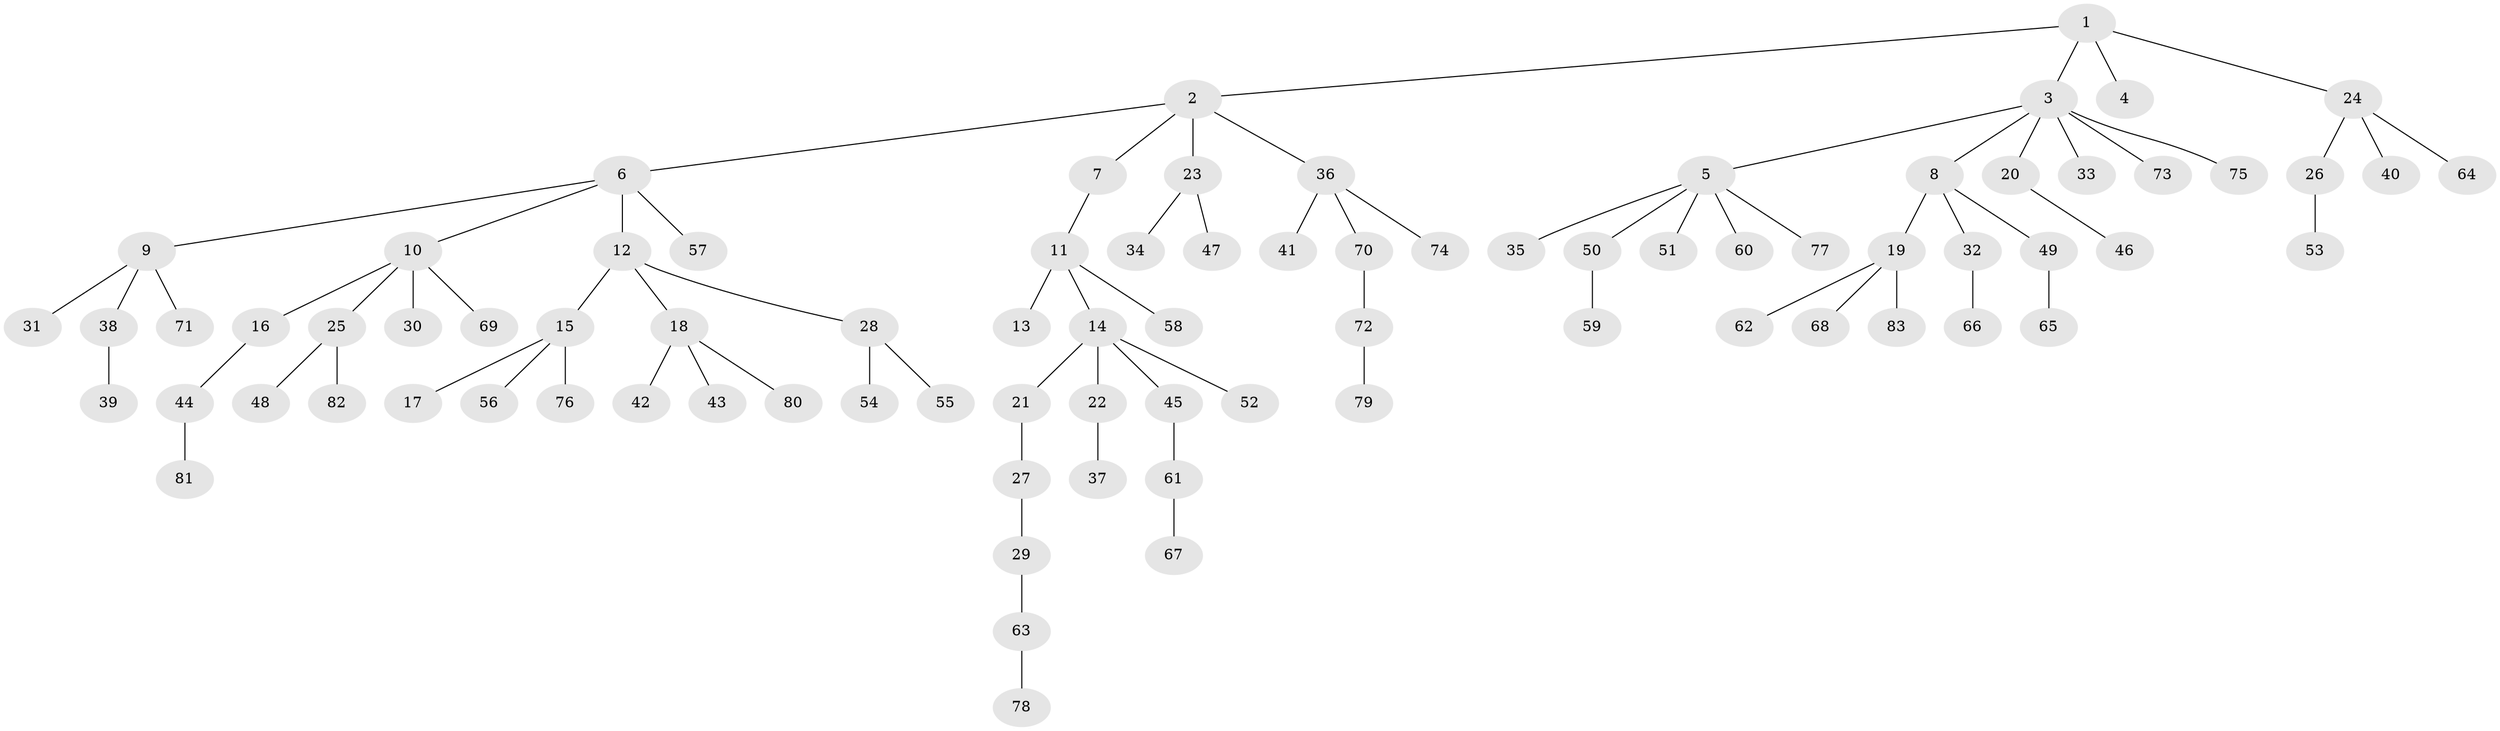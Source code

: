 // Generated by graph-tools (version 1.1) at 2025/37/03/09/25 02:37:02]
// undirected, 83 vertices, 82 edges
graph export_dot {
graph [start="1"]
  node [color=gray90,style=filled];
  1;
  2;
  3;
  4;
  5;
  6;
  7;
  8;
  9;
  10;
  11;
  12;
  13;
  14;
  15;
  16;
  17;
  18;
  19;
  20;
  21;
  22;
  23;
  24;
  25;
  26;
  27;
  28;
  29;
  30;
  31;
  32;
  33;
  34;
  35;
  36;
  37;
  38;
  39;
  40;
  41;
  42;
  43;
  44;
  45;
  46;
  47;
  48;
  49;
  50;
  51;
  52;
  53;
  54;
  55;
  56;
  57;
  58;
  59;
  60;
  61;
  62;
  63;
  64;
  65;
  66;
  67;
  68;
  69;
  70;
  71;
  72;
  73;
  74;
  75;
  76;
  77;
  78;
  79;
  80;
  81;
  82;
  83;
  1 -- 2;
  1 -- 3;
  1 -- 4;
  1 -- 24;
  2 -- 6;
  2 -- 7;
  2 -- 23;
  2 -- 36;
  3 -- 5;
  3 -- 8;
  3 -- 20;
  3 -- 33;
  3 -- 73;
  3 -- 75;
  5 -- 35;
  5 -- 50;
  5 -- 51;
  5 -- 60;
  5 -- 77;
  6 -- 9;
  6 -- 10;
  6 -- 12;
  6 -- 57;
  7 -- 11;
  8 -- 19;
  8 -- 32;
  8 -- 49;
  9 -- 31;
  9 -- 38;
  9 -- 71;
  10 -- 16;
  10 -- 25;
  10 -- 30;
  10 -- 69;
  11 -- 13;
  11 -- 14;
  11 -- 58;
  12 -- 15;
  12 -- 18;
  12 -- 28;
  14 -- 21;
  14 -- 22;
  14 -- 45;
  14 -- 52;
  15 -- 17;
  15 -- 56;
  15 -- 76;
  16 -- 44;
  18 -- 42;
  18 -- 43;
  18 -- 80;
  19 -- 62;
  19 -- 68;
  19 -- 83;
  20 -- 46;
  21 -- 27;
  22 -- 37;
  23 -- 34;
  23 -- 47;
  24 -- 26;
  24 -- 40;
  24 -- 64;
  25 -- 48;
  25 -- 82;
  26 -- 53;
  27 -- 29;
  28 -- 54;
  28 -- 55;
  29 -- 63;
  32 -- 66;
  36 -- 41;
  36 -- 70;
  36 -- 74;
  38 -- 39;
  44 -- 81;
  45 -- 61;
  49 -- 65;
  50 -- 59;
  61 -- 67;
  63 -- 78;
  70 -- 72;
  72 -- 79;
}
